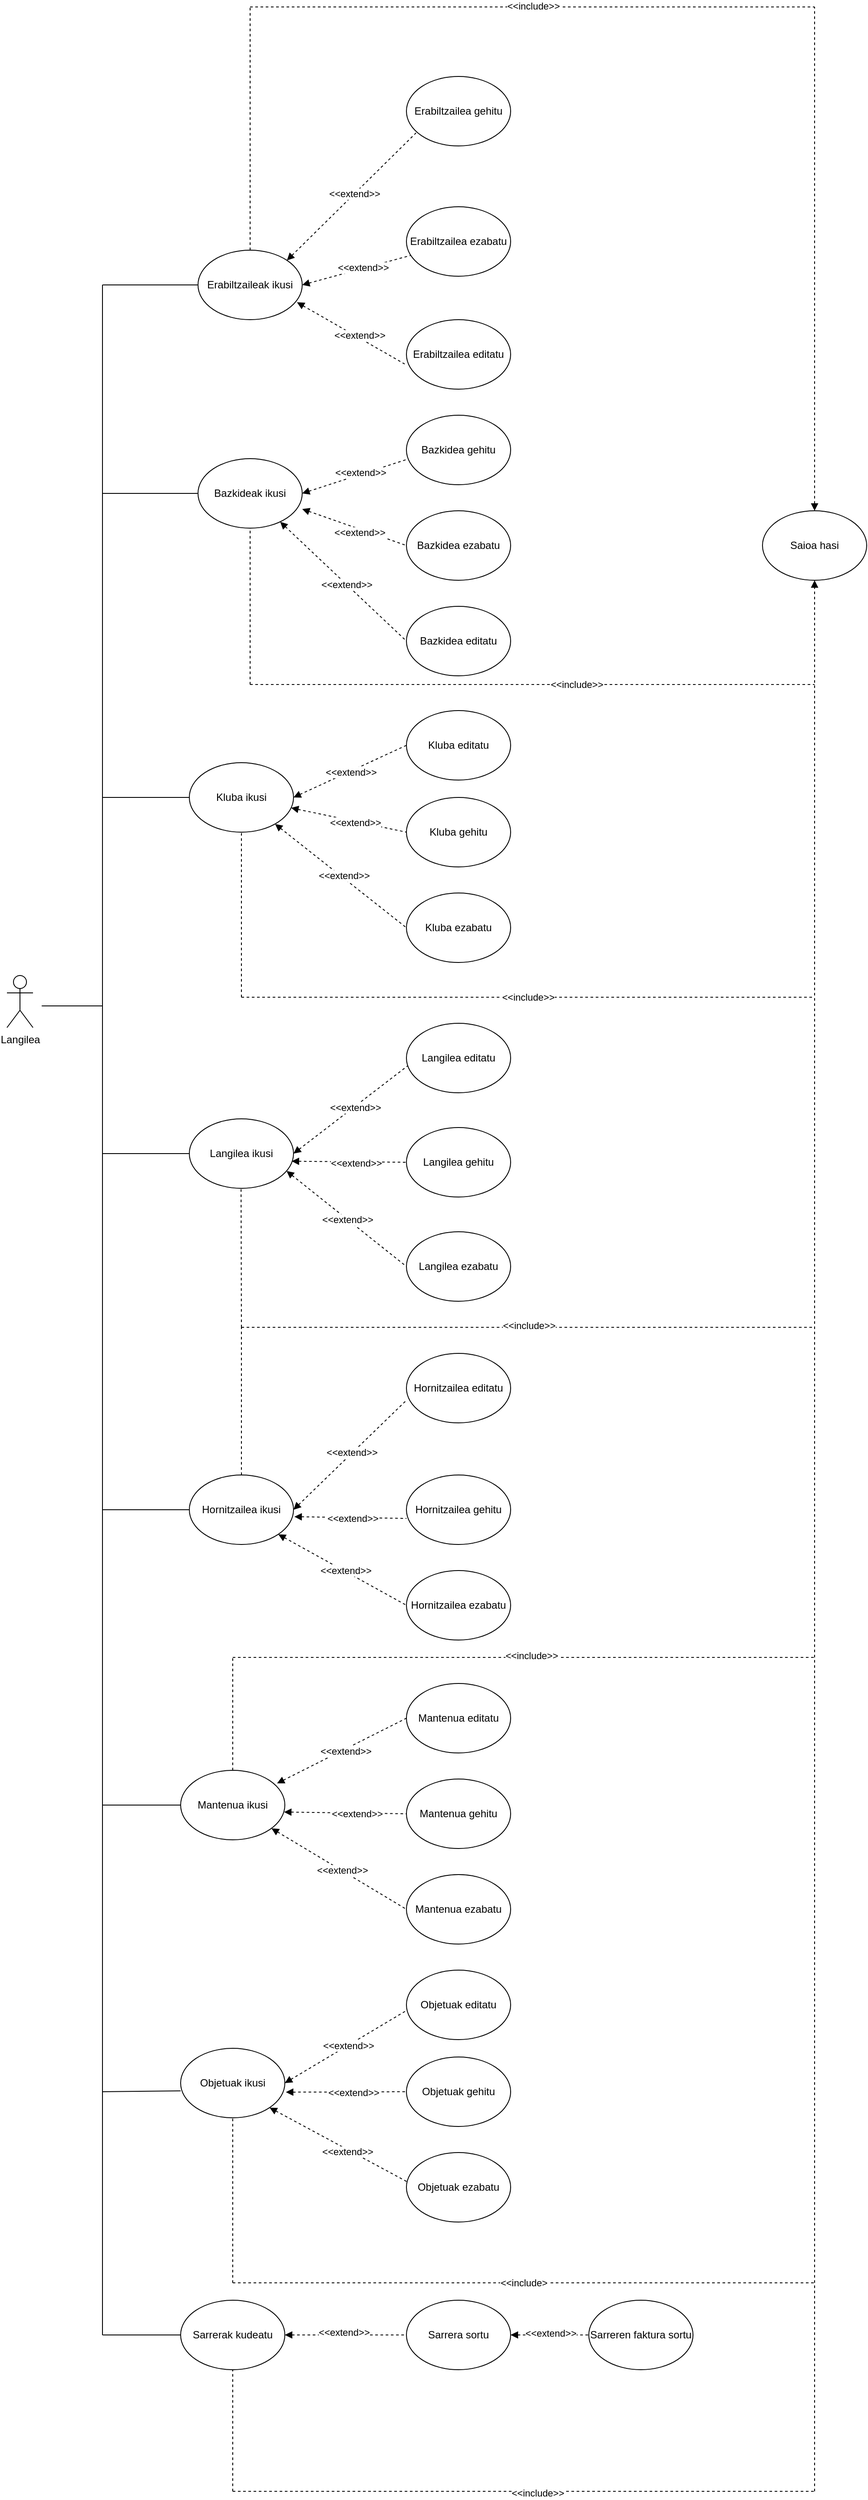 <mxfile version="26.1.1">
  <diagram name="Página-1" id="xbwrXMMhkF2KKc7NPwiM">
    <mxGraphModel dx="1728" dy="2112" grid="1" gridSize="10" guides="1" tooltips="1" connect="1" arrows="1" fold="1" page="1" pageScale="1" pageWidth="827" pageHeight="1169" math="0" shadow="0">
      <root>
        <mxCell id="0" />
        <mxCell id="1" parent="0" />
        <mxCell id="pg4sQeBWtISn-FDDQOaa-1" value="Langilea" style="shape=umlActor;verticalLabelPosition=bottom;verticalAlign=top;html=1;outlineConnect=0;" vertex="1" parent="1">
          <mxGeometry x="120" y="555" width="30" height="60" as="geometry" />
        </mxCell>
        <mxCell id="pg4sQeBWtISn-FDDQOaa-6" value="Erabiltzaileak ikusi" style="ellipse;whiteSpace=wrap;html=1;" vertex="1" parent="1">
          <mxGeometry x="340" y="-280" width="120" height="80" as="geometry" />
        </mxCell>
        <mxCell id="pg4sQeBWtISn-FDDQOaa-8" value="Bazkideak ikusi" style="ellipse;whiteSpace=wrap;html=1;" vertex="1" parent="1">
          <mxGeometry x="340" y="-40" width="120" height="80" as="geometry" />
        </mxCell>
        <mxCell id="pg4sQeBWtISn-FDDQOaa-9" value="Kluba ikusi" style="ellipse;whiteSpace=wrap;html=1;" vertex="1" parent="1">
          <mxGeometry x="330" y="310" width="120" height="80" as="geometry" />
        </mxCell>
        <mxCell id="pg4sQeBWtISn-FDDQOaa-10" value="Langilea ikusi" style="ellipse;whiteSpace=wrap;html=1;" vertex="1" parent="1">
          <mxGeometry x="330" y="720" width="120" height="80" as="geometry" />
        </mxCell>
        <mxCell id="pg4sQeBWtISn-FDDQOaa-11" value="Hornitzailea ikusi" style="ellipse;whiteSpace=wrap;html=1;" vertex="1" parent="1">
          <mxGeometry x="330" y="1130" width="120" height="80" as="geometry" />
        </mxCell>
        <mxCell id="pg4sQeBWtISn-FDDQOaa-12" value="Mantenua ikusi" style="ellipse;whiteSpace=wrap;html=1;" vertex="1" parent="1">
          <mxGeometry x="320" y="1470" width="120" height="80" as="geometry" />
        </mxCell>
        <mxCell id="pg4sQeBWtISn-FDDQOaa-13" value="Objetuak ikusi" style="ellipse;whiteSpace=wrap;html=1;" vertex="1" parent="1">
          <mxGeometry x="320" y="1790" width="120" height="80" as="geometry" />
        </mxCell>
        <mxCell id="pg4sQeBWtISn-FDDQOaa-14" value="Sarrerak kudeatu" style="ellipse;whiteSpace=wrap;html=1;" vertex="1" parent="1">
          <mxGeometry x="320" y="2080" width="120" height="80" as="geometry" />
        </mxCell>
        <mxCell id="pg4sQeBWtISn-FDDQOaa-21" value="" style="endArrow=none;html=1;rounded=0;" edge="1" parent="1">
          <mxGeometry width="50" height="50" relative="1" as="geometry">
            <mxPoint x="160" y="590" as="sourcePoint" />
            <mxPoint x="230" y="590" as="targetPoint" />
          </mxGeometry>
        </mxCell>
        <mxCell id="pg4sQeBWtISn-FDDQOaa-22" value="" style="endArrow=none;html=1;rounded=0;" edge="1" parent="1">
          <mxGeometry width="50" height="50" relative="1" as="geometry">
            <mxPoint x="230" y="590" as="sourcePoint" />
            <mxPoint x="230" y="-240" as="targetPoint" />
          </mxGeometry>
        </mxCell>
        <mxCell id="pg4sQeBWtISn-FDDQOaa-23" value="" style="endArrow=none;html=1;rounded=0;" edge="1" parent="1">
          <mxGeometry width="50" height="50" relative="1" as="geometry">
            <mxPoint x="230" y="2120" as="sourcePoint" />
            <mxPoint x="230" y="590" as="targetPoint" />
          </mxGeometry>
        </mxCell>
        <mxCell id="pg4sQeBWtISn-FDDQOaa-24" value="" style="endArrow=none;html=1;rounded=0;entryX=0;entryY=0.5;entryDx=0;entryDy=0;" edge="1" parent="1" target="pg4sQeBWtISn-FDDQOaa-14">
          <mxGeometry width="50" height="50" relative="1" as="geometry">
            <mxPoint x="230" y="2120" as="sourcePoint" />
            <mxPoint x="300" y="2120" as="targetPoint" />
          </mxGeometry>
        </mxCell>
        <mxCell id="pg4sQeBWtISn-FDDQOaa-25" value="" style="endArrow=none;html=1;rounded=0;entryX=0;entryY=0.613;entryDx=0;entryDy=0;entryPerimeter=0;" edge="1" parent="1" target="pg4sQeBWtISn-FDDQOaa-13">
          <mxGeometry width="50" height="50" relative="1" as="geometry">
            <mxPoint x="230" y="1840" as="sourcePoint" />
            <mxPoint x="300" y="910" as="targetPoint" />
          </mxGeometry>
        </mxCell>
        <mxCell id="pg4sQeBWtISn-FDDQOaa-26" value="" style="endArrow=none;html=1;rounded=0;entryX=0;entryY=0.5;entryDx=0;entryDy=0;" edge="1" parent="1" target="pg4sQeBWtISn-FDDQOaa-12">
          <mxGeometry width="50" height="50" relative="1" as="geometry">
            <mxPoint x="230" y="1510" as="sourcePoint" />
            <mxPoint x="320" y="830" as="targetPoint" />
          </mxGeometry>
        </mxCell>
        <mxCell id="pg4sQeBWtISn-FDDQOaa-27" value="" style="endArrow=none;html=1;rounded=0;entryX=0;entryY=0.5;entryDx=0;entryDy=0;" edge="1" parent="1" target="pg4sQeBWtISn-FDDQOaa-11">
          <mxGeometry width="50" height="50" relative="1" as="geometry">
            <mxPoint x="230" y="1170" as="sourcePoint" />
            <mxPoint x="300" y="720" as="targetPoint" />
          </mxGeometry>
        </mxCell>
        <mxCell id="pg4sQeBWtISn-FDDQOaa-28" value="" style="endArrow=none;html=1;rounded=0;entryX=0;entryY=0.5;entryDx=0;entryDy=0;" edge="1" parent="1" target="pg4sQeBWtISn-FDDQOaa-10">
          <mxGeometry width="50" height="50" relative="1" as="geometry">
            <mxPoint x="230" y="760" as="sourcePoint" />
            <mxPoint x="290" y="590" as="targetPoint" />
          </mxGeometry>
        </mxCell>
        <mxCell id="pg4sQeBWtISn-FDDQOaa-29" value="" style="endArrow=none;html=1;rounded=0;entryX=0;entryY=0.5;entryDx=0;entryDy=0;" edge="1" parent="1" target="pg4sQeBWtISn-FDDQOaa-9">
          <mxGeometry width="50" height="50" relative="1" as="geometry">
            <mxPoint x="230" y="350" as="sourcePoint" />
            <mxPoint x="300" y="450" as="targetPoint" />
          </mxGeometry>
        </mxCell>
        <mxCell id="pg4sQeBWtISn-FDDQOaa-30" value="" style="endArrow=none;html=1;rounded=0;entryX=0;entryY=0.5;entryDx=0;entryDy=0;" edge="1" parent="1" target="pg4sQeBWtISn-FDDQOaa-8">
          <mxGeometry width="50" height="50" relative="1" as="geometry">
            <mxPoint x="230" as="sourcePoint" />
            <mxPoint x="270" y="310" as="targetPoint" />
          </mxGeometry>
        </mxCell>
        <mxCell id="pg4sQeBWtISn-FDDQOaa-31" value="" style="endArrow=none;html=1;rounded=0;entryX=0;entryY=0.5;entryDx=0;entryDy=0;" edge="1" parent="1" target="pg4sQeBWtISn-FDDQOaa-6">
          <mxGeometry width="50" height="50" relative="1" as="geometry">
            <mxPoint x="230" y="-240" as="sourcePoint" />
            <mxPoint x="280" y="170" as="targetPoint" />
          </mxGeometry>
        </mxCell>
        <mxCell id="pg4sQeBWtISn-FDDQOaa-32" value="" style="endArrow=none;dashed=1;html=1;rounded=0;exitX=1;exitY=0.5;exitDx=0;exitDy=0;entryX=0;entryY=0.5;entryDx=0;entryDy=0;startArrow=block;startFill=1;" edge="1" parent="1" source="pg4sQeBWtISn-FDDQOaa-14" target="pg4sQeBWtISn-FDDQOaa-90">
          <mxGeometry width="50" height="50" relative="1" as="geometry">
            <mxPoint x="500" y="1060" as="sourcePoint" />
            <mxPoint x="560" y="2040" as="targetPoint" />
          </mxGeometry>
        </mxCell>
        <mxCell id="pg4sQeBWtISn-FDDQOaa-103" value="&amp;lt;&amp;lt;extend&amp;gt;&amp;gt;" style="edgeLabel;html=1;align=center;verticalAlign=middle;resizable=0;points=[];" vertex="1" connectable="0" parent="pg4sQeBWtISn-FDDQOaa-32">
          <mxGeometry x="-0.031" y="3" relative="1" as="geometry">
            <mxPoint as="offset" />
          </mxGeometry>
        </mxCell>
        <mxCell id="pg4sQeBWtISn-FDDQOaa-33" value="" style="endArrow=none;dashed=1;html=1;rounded=0;exitX=1;exitY=0;exitDx=0;exitDy=0;entryX=0.092;entryY=0.813;entryDx=0;entryDy=0;entryPerimeter=0;startArrow=block;startFill=1;" edge="1" parent="1" source="pg4sQeBWtISn-FDDQOaa-6" target="pg4sQeBWtISn-FDDQOaa-40">
          <mxGeometry width="50" height="50" relative="1" as="geometry">
            <mxPoint x="510" y="240" as="sourcePoint" />
            <mxPoint x="570" y="200" as="targetPoint" />
          </mxGeometry>
        </mxCell>
        <mxCell id="pg4sQeBWtISn-FDDQOaa-57" value="&amp;lt;&amp;lt;extend&amp;gt;&amp;gt;" style="edgeLabel;html=1;align=center;verticalAlign=middle;resizable=0;points=[];" vertex="1" connectable="0" parent="pg4sQeBWtISn-FDDQOaa-33">
          <mxGeometry x="0.043" y="1" relative="1" as="geometry">
            <mxPoint as="offset" />
          </mxGeometry>
        </mxCell>
        <mxCell id="pg4sQeBWtISn-FDDQOaa-34" value="" style="endArrow=none;dashed=1;html=1;rounded=0;exitX=1;exitY=0.5;exitDx=0;exitDy=0;entryX=0;entryY=0.638;entryDx=0;entryDy=0;entryPerimeter=0;startArrow=block;startFill=1;" edge="1" parent="1" source="pg4sQeBWtISn-FDDQOaa-8" target="pg4sQeBWtISn-FDDQOaa-46">
          <mxGeometry width="50" height="50" relative="1" as="geometry">
            <mxPoint x="480" y="340" as="sourcePoint" />
            <mxPoint x="570" y="330" as="targetPoint" />
          </mxGeometry>
        </mxCell>
        <mxCell id="pg4sQeBWtISn-FDDQOaa-61" value="&amp;lt;&amp;lt;extend&amp;gt;&amp;gt;" style="edgeLabel;html=1;align=center;verticalAlign=middle;resizable=0;points=[];" vertex="1" connectable="0" parent="pg4sQeBWtISn-FDDQOaa-34">
          <mxGeometry x="0.128" y="2" relative="1" as="geometry">
            <mxPoint as="offset" />
          </mxGeometry>
        </mxCell>
        <mxCell id="pg4sQeBWtISn-FDDQOaa-35" value="" style="endArrow=none;dashed=1;html=1;rounded=0;exitX=1;exitY=0.5;exitDx=0;exitDy=0;entryX=0;entryY=0.5;entryDx=0;entryDy=0;startArrow=block;startFill=1;" edge="1" parent="1" source="pg4sQeBWtISn-FDDQOaa-9" target="pg4sQeBWtISn-FDDQOaa-52">
          <mxGeometry width="50" height="50" relative="1" as="geometry">
            <mxPoint x="500" y="520" as="sourcePoint" />
            <mxPoint x="570" y="480" as="targetPoint" />
          </mxGeometry>
        </mxCell>
        <mxCell id="pg4sQeBWtISn-FDDQOaa-64" value="&amp;lt;&amp;lt;extend&amp;gt;&amp;gt;" style="edgeLabel;html=1;align=center;verticalAlign=middle;resizable=0;points=[];" vertex="1" connectable="0" parent="pg4sQeBWtISn-FDDQOaa-35">
          <mxGeometry x="0.005" y="-1" relative="1" as="geometry">
            <mxPoint as="offset" />
          </mxGeometry>
        </mxCell>
        <mxCell id="pg4sQeBWtISn-FDDQOaa-36" value="" style="endArrow=none;dashed=1;html=1;rounded=0;exitX=1;exitY=0.5;exitDx=0;exitDy=0;entryX=0.033;entryY=0.588;entryDx=0;entryDy=0;entryPerimeter=0;startArrow=block;startFill=1;" edge="1" parent="1" source="pg4sQeBWtISn-FDDQOaa-10" target="pg4sQeBWtISn-FDDQOaa-70">
          <mxGeometry width="50" height="50" relative="1" as="geometry">
            <mxPoint x="550" y="620" as="sourcePoint" />
            <mxPoint x="560" y="660" as="targetPoint" />
          </mxGeometry>
        </mxCell>
        <mxCell id="pg4sQeBWtISn-FDDQOaa-91" value="&amp;lt;&amp;lt;extend&amp;gt;&amp;gt;" style="edgeLabel;html=1;align=center;verticalAlign=middle;resizable=0;points=[];" vertex="1" connectable="0" parent="pg4sQeBWtISn-FDDQOaa-36">
          <mxGeometry x="0.044" y="-1" relative="1" as="geometry">
            <mxPoint as="offset" />
          </mxGeometry>
        </mxCell>
        <mxCell id="pg4sQeBWtISn-FDDQOaa-37" value="" style="endArrow=none;dashed=1;html=1;rounded=0;exitX=1;exitY=0.5;exitDx=0;exitDy=0;entryX=0;entryY=0.675;entryDx=0;entryDy=0;entryPerimeter=0;startArrow=block;startFill=1;" edge="1" parent="1" source="pg4sQeBWtISn-FDDQOaa-11" target="pg4sQeBWtISn-FDDQOaa-75">
          <mxGeometry width="50" height="50" relative="1" as="geometry">
            <mxPoint x="510" y="760" as="sourcePoint" />
            <mxPoint x="550" y="1030" as="targetPoint" />
          </mxGeometry>
        </mxCell>
        <mxCell id="pg4sQeBWtISn-FDDQOaa-94" value="&amp;lt;&amp;lt;extend&amp;gt;&amp;gt;" style="edgeLabel;html=1;align=center;verticalAlign=middle;resizable=0;points=[];" vertex="1" connectable="0" parent="pg4sQeBWtISn-FDDQOaa-37">
          <mxGeometry x="0.038" y="1" relative="1" as="geometry">
            <mxPoint as="offset" />
          </mxGeometry>
        </mxCell>
        <mxCell id="pg4sQeBWtISn-FDDQOaa-38" value="" style="endArrow=none;dashed=1;html=1;rounded=0;exitX=0.925;exitY=0.188;exitDx=0;exitDy=0;entryX=0;entryY=0.5;entryDx=0;entryDy=0;exitPerimeter=0;startArrow=block;startFill=1;" edge="1" parent="1" source="pg4sQeBWtISn-FDDQOaa-12" target="pg4sQeBWtISn-FDDQOaa-80">
          <mxGeometry width="50" height="50" relative="1" as="geometry">
            <mxPoint x="520" y="850" as="sourcePoint" />
            <mxPoint x="540" y="1440" as="targetPoint" />
          </mxGeometry>
        </mxCell>
        <mxCell id="pg4sQeBWtISn-FDDQOaa-97" value="&amp;lt;&amp;lt;extend&amp;gt;&amp;gt;" style="edgeLabel;html=1;align=center;verticalAlign=middle;resizable=0;points=[];" vertex="1" connectable="0" parent="pg4sQeBWtISn-FDDQOaa-38">
          <mxGeometry x="0.049" y="-2" relative="1" as="geometry">
            <mxPoint as="offset" />
          </mxGeometry>
        </mxCell>
        <mxCell id="pg4sQeBWtISn-FDDQOaa-39" value="" style="endArrow=none;dashed=1;html=1;rounded=0;exitX=1;exitY=0.5;exitDx=0;exitDy=0;entryX=0.003;entryY=0.579;entryDx=0;entryDy=0;entryPerimeter=0;startArrow=block;startFill=1;" edge="1" parent="1" source="pg4sQeBWtISn-FDDQOaa-13" target="pg4sQeBWtISn-FDDQOaa-85">
          <mxGeometry width="50" height="50" relative="1" as="geometry">
            <mxPoint x="500" y="990" as="sourcePoint" />
            <mxPoint x="520" y="1730" as="targetPoint" />
          </mxGeometry>
        </mxCell>
        <mxCell id="pg4sQeBWtISn-FDDQOaa-100" value="&amp;lt;&amp;lt;extend&amp;gt;&amp;gt;" style="edgeLabel;html=1;align=center;verticalAlign=middle;resizable=0;points=[];" vertex="1" connectable="0" parent="pg4sQeBWtISn-FDDQOaa-39">
          <mxGeometry x="0.035" relative="1" as="geometry">
            <mxPoint as="offset" />
          </mxGeometry>
        </mxCell>
        <mxCell id="pg4sQeBWtISn-FDDQOaa-40" value="Erabiltzailea gehitu" style="ellipse;whiteSpace=wrap;html=1;" vertex="1" parent="1">
          <mxGeometry x="580" y="-480" width="120" height="80" as="geometry" />
        </mxCell>
        <mxCell id="pg4sQeBWtISn-FDDQOaa-41" value="Erabiltzailea ezabatu" style="ellipse;whiteSpace=wrap;html=1;" vertex="1" parent="1">
          <mxGeometry x="580" y="-330" width="120" height="80" as="geometry" />
        </mxCell>
        <mxCell id="pg4sQeBWtISn-FDDQOaa-42" value="Erabiltzailea editatu" style="ellipse;whiteSpace=wrap;html=1;" vertex="1" parent="1">
          <mxGeometry x="580" y="-200" width="120" height="80" as="geometry" />
        </mxCell>
        <mxCell id="pg4sQeBWtISn-FDDQOaa-43" value="" style="endArrow=none;dashed=1;html=1;rounded=0;exitX=1;exitY=0.5;exitDx=0;exitDy=0;entryX=0.042;entryY=0.7;entryDx=0;entryDy=0;entryPerimeter=0;startArrow=block;startFill=1;" edge="1" parent="1" source="pg4sQeBWtISn-FDDQOaa-6" target="pg4sQeBWtISn-FDDQOaa-41">
          <mxGeometry width="50" height="50" relative="1" as="geometry">
            <mxPoint x="520" y="160" as="sourcePoint" />
            <mxPoint x="570" y="110" as="targetPoint" />
          </mxGeometry>
        </mxCell>
        <mxCell id="pg4sQeBWtISn-FDDQOaa-59" value="&amp;lt;&amp;lt;extend&amp;gt;&amp;gt;" style="edgeLabel;html=1;align=center;verticalAlign=middle;resizable=0;points=[];" vertex="1" connectable="0" parent="pg4sQeBWtISn-FDDQOaa-43">
          <mxGeometry x="0.124" y="1" relative="1" as="geometry">
            <mxPoint as="offset" />
          </mxGeometry>
        </mxCell>
        <mxCell id="pg4sQeBWtISn-FDDQOaa-45" value="" style="endArrow=none;dashed=1;html=1;rounded=0;exitX=0.95;exitY=0.75;exitDx=0;exitDy=0;exitPerimeter=0;entryX=-0.017;entryY=0.638;entryDx=0;entryDy=0;entryPerimeter=0;startArrow=block;startFill=1;" edge="1" parent="1" source="pg4sQeBWtISn-FDDQOaa-6" target="pg4sQeBWtISn-FDDQOaa-42">
          <mxGeometry width="50" height="50" relative="1" as="geometry">
            <mxPoint x="530" y="240" as="sourcePoint" />
            <mxPoint x="580" y="190" as="targetPoint" />
          </mxGeometry>
        </mxCell>
        <mxCell id="pg4sQeBWtISn-FDDQOaa-60" value="&amp;lt;&amp;lt;extend&amp;gt;&amp;gt;" style="edgeLabel;html=1;align=center;verticalAlign=middle;resizable=0;points=[];" vertex="1" connectable="0" parent="pg4sQeBWtISn-FDDQOaa-45">
          <mxGeometry x="0.139" y="3" relative="1" as="geometry">
            <mxPoint as="offset" />
          </mxGeometry>
        </mxCell>
        <mxCell id="pg4sQeBWtISn-FDDQOaa-46" value="Bazkidea gehitu" style="ellipse;whiteSpace=wrap;html=1;" vertex="1" parent="1">
          <mxGeometry x="580" y="-90" width="120" height="80" as="geometry" />
        </mxCell>
        <mxCell id="pg4sQeBWtISn-FDDQOaa-47" value="Bazkidea ezabatu" style="ellipse;whiteSpace=wrap;html=1;" vertex="1" parent="1">
          <mxGeometry x="580" y="20" width="120" height="80" as="geometry" />
        </mxCell>
        <mxCell id="pg4sQeBWtISn-FDDQOaa-48" value="Bazkidea editatu" style="ellipse;whiteSpace=wrap;html=1;" vertex="1" parent="1">
          <mxGeometry x="580" y="130" width="120" height="80" as="geometry" />
        </mxCell>
        <mxCell id="pg4sQeBWtISn-FDDQOaa-50" value="" style="endArrow=none;dashed=1;html=1;rounded=0;entryX=0;entryY=0.5;entryDx=0;entryDy=0;exitX=1;exitY=0.725;exitDx=0;exitDy=0;exitPerimeter=0;startArrow=block;startFill=1;" edge="1" parent="1" source="pg4sQeBWtISn-FDDQOaa-8" target="pg4sQeBWtISn-FDDQOaa-47">
          <mxGeometry width="50" height="50" relative="1" as="geometry">
            <mxPoint x="480" y="110" as="sourcePoint" />
            <mxPoint x="530" y="60" as="targetPoint" />
          </mxGeometry>
        </mxCell>
        <mxCell id="pg4sQeBWtISn-FDDQOaa-62" value="&amp;lt;&amp;lt;extend&amp;gt;&amp;gt;" style="edgeLabel;html=1;align=center;verticalAlign=middle;resizable=0;points=[];" vertex="1" connectable="0" parent="pg4sQeBWtISn-FDDQOaa-50">
          <mxGeometry x="0.12" y="-4" relative="1" as="geometry">
            <mxPoint as="offset" />
          </mxGeometry>
        </mxCell>
        <mxCell id="pg4sQeBWtISn-FDDQOaa-51" value="" style="endArrow=none;dashed=1;html=1;rounded=0;entryX=0;entryY=0.5;entryDx=0;entryDy=0;startArrow=block;startFill=1;" edge="1" parent="1" source="pg4sQeBWtISn-FDDQOaa-8" target="pg4sQeBWtISn-FDDQOaa-48">
          <mxGeometry width="50" height="50" relative="1" as="geometry">
            <mxPoint x="480" y="170" as="sourcePoint" />
            <mxPoint x="530" y="120" as="targetPoint" />
          </mxGeometry>
        </mxCell>
        <mxCell id="pg4sQeBWtISn-FDDQOaa-63" value="&amp;lt;&amp;lt;extend&amp;gt;&amp;gt;" style="edgeLabel;html=1;align=center;verticalAlign=middle;resizable=0;points=[];" vertex="1" connectable="0" parent="pg4sQeBWtISn-FDDQOaa-51">
          <mxGeometry x="0.046" relative="1" as="geometry">
            <mxPoint as="offset" />
          </mxGeometry>
        </mxCell>
        <mxCell id="pg4sQeBWtISn-FDDQOaa-52" value="Kluba editatu" style="ellipse;whiteSpace=wrap;html=1;" vertex="1" parent="1">
          <mxGeometry x="580" y="250" width="120" height="80" as="geometry" />
        </mxCell>
        <mxCell id="pg4sQeBWtISn-FDDQOaa-53" value="Kluba gehitu" style="ellipse;whiteSpace=wrap;html=1;" vertex="1" parent="1">
          <mxGeometry x="580" y="350" width="120" height="80" as="geometry" />
        </mxCell>
        <mxCell id="pg4sQeBWtISn-FDDQOaa-54" value="Kluba ezabatu" style="ellipse;whiteSpace=wrap;html=1;" vertex="1" parent="1">
          <mxGeometry x="580" y="460" width="120" height="80" as="geometry" />
        </mxCell>
        <mxCell id="pg4sQeBWtISn-FDDQOaa-55" value="" style="endArrow=none;dashed=1;html=1;rounded=0;entryX=0;entryY=0.5;entryDx=0;entryDy=0;startArrow=block;startFill=1;" edge="1" parent="1" source="pg4sQeBWtISn-FDDQOaa-9" target="pg4sQeBWtISn-FDDQOaa-53">
          <mxGeometry width="50" height="50" relative="1" as="geometry">
            <mxPoint x="510" y="440" as="sourcePoint" />
            <mxPoint x="560" y="390" as="targetPoint" />
          </mxGeometry>
        </mxCell>
        <mxCell id="pg4sQeBWtISn-FDDQOaa-65" value="&amp;lt;&amp;lt;extend&amp;gt;&amp;gt;" style="edgeLabel;html=1;align=center;verticalAlign=middle;resizable=0;points=[];" vertex="1" connectable="0" parent="pg4sQeBWtISn-FDDQOaa-55">
          <mxGeometry x="0.113" relative="1" as="geometry">
            <mxPoint y="1" as="offset" />
          </mxGeometry>
        </mxCell>
        <mxCell id="pg4sQeBWtISn-FDDQOaa-56" value="" style="endArrow=none;dashed=1;html=1;rounded=0;entryX=0;entryY=0.5;entryDx=0;entryDy=0;startArrow=block;startFill=1;" edge="1" parent="1" source="pg4sQeBWtISn-FDDQOaa-9" target="pg4sQeBWtISn-FDDQOaa-54">
          <mxGeometry width="50" height="50" relative="1" as="geometry">
            <mxPoint x="490" y="540" as="sourcePoint" />
            <mxPoint x="540" y="490" as="targetPoint" />
          </mxGeometry>
        </mxCell>
        <mxCell id="pg4sQeBWtISn-FDDQOaa-66" value="&amp;lt;&amp;lt;extend&amp;gt;&amp;gt;" style="edgeLabel;html=1;align=center;verticalAlign=middle;resizable=0;points=[];" vertex="1" connectable="0" parent="pg4sQeBWtISn-FDDQOaa-56">
          <mxGeometry x="0.02" y="2" relative="1" as="geometry">
            <mxPoint as="offset" />
          </mxGeometry>
        </mxCell>
        <mxCell id="pg4sQeBWtISn-FDDQOaa-70" value="Langilea editatu" style="ellipse;whiteSpace=wrap;html=1;" vertex="1" parent="1">
          <mxGeometry x="580" y="610" width="120" height="80" as="geometry" />
        </mxCell>
        <mxCell id="pg4sQeBWtISn-FDDQOaa-71" value="Langilea gehitu" style="ellipse;whiteSpace=wrap;html=1;" vertex="1" parent="1">
          <mxGeometry x="580" y="730" width="120" height="80" as="geometry" />
        </mxCell>
        <mxCell id="pg4sQeBWtISn-FDDQOaa-72" value="" style="endArrow=none;dashed=1;html=1;rounded=0;entryX=0;entryY=0.5;entryDx=0;entryDy=0;exitX=0.982;exitY=0.61;exitDx=0;exitDy=0;startArrow=block;startFill=1;exitPerimeter=0;" edge="1" parent="1" source="pg4sQeBWtISn-FDDQOaa-10" target="pg4sQeBWtISn-FDDQOaa-71">
          <mxGeometry width="50" height="50" relative="1" as="geometry">
            <mxPoint x="430" y="820" as="sourcePoint" />
            <mxPoint x="480" y="770" as="targetPoint" />
          </mxGeometry>
        </mxCell>
        <mxCell id="pg4sQeBWtISn-FDDQOaa-92" value="&amp;lt;&amp;lt;extend&amp;gt;&amp;gt;" style="edgeLabel;html=1;align=center;verticalAlign=middle;resizable=0;points=[];" vertex="1" connectable="0" parent="pg4sQeBWtISn-FDDQOaa-72">
          <mxGeometry x="0.115" y="-1" relative="1" as="geometry">
            <mxPoint as="offset" />
          </mxGeometry>
        </mxCell>
        <mxCell id="pg4sQeBWtISn-FDDQOaa-73" value="Langilea ezabatu" style="ellipse;whiteSpace=wrap;html=1;" vertex="1" parent="1">
          <mxGeometry x="580" y="850" width="120" height="80" as="geometry" />
        </mxCell>
        <mxCell id="pg4sQeBWtISn-FDDQOaa-74" value="" style="endArrow=none;dashed=1;html=1;rounded=0;entryX=0;entryY=0.5;entryDx=0;entryDy=0;exitX=0.933;exitY=0.75;exitDx=0;exitDy=0;exitPerimeter=0;startArrow=block;startFill=1;" edge="1" parent="1" source="pg4sQeBWtISn-FDDQOaa-10" target="pg4sQeBWtISn-FDDQOaa-73">
          <mxGeometry width="50" height="50" relative="1" as="geometry">
            <mxPoint x="440" y="950" as="sourcePoint" />
            <mxPoint x="490" y="900" as="targetPoint" />
          </mxGeometry>
        </mxCell>
        <mxCell id="pg4sQeBWtISn-FDDQOaa-93" value="&amp;lt;&amp;lt;extend&amp;gt;&amp;gt;" style="edgeLabel;html=1;align=center;verticalAlign=middle;resizable=0;points=[];" vertex="1" connectable="0" parent="pg4sQeBWtISn-FDDQOaa-74">
          <mxGeometry x="0.006" relative="1" as="geometry">
            <mxPoint as="offset" />
          </mxGeometry>
        </mxCell>
        <mxCell id="pg4sQeBWtISn-FDDQOaa-75" value="Hornitzailea editatu" style="ellipse;whiteSpace=wrap;html=1;" vertex="1" parent="1">
          <mxGeometry x="580" y="990" width="120" height="80" as="geometry" />
        </mxCell>
        <mxCell id="pg4sQeBWtISn-FDDQOaa-76" value="Hornitzailea gehitu" style="ellipse;whiteSpace=wrap;html=1;" vertex="1" parent="1">
          <mxGeometry x="580" y="1130" width="120" height="80" as="geometry" />
        </mxCell>
        <mxCell id="pg4sQeBWtISn-FDDQOaa-77" value="" style="endArrow=none;dashed=1;html=1;rounded=0;entryX=0;entryY=0.625;entryDx=0;entryDy=0;entryPerimeter=0;exitX=1.008;exitY=0.6;exitDx=0;exitDy=0;exitPerimeter=0;startArrow=block;startFill=1;" edge="1" parent="1" source="pg4sQeBWtISn-FDDQOaa-11" target="pg4sQeBWtISn-FDDQOaa-76">
          <mxGeometry width="50" height="50" relative="1" as="geometry">
            <mxPoint x="480" y="1210" as="sourcePoint" />
            <mxPoint x="530" y="1160" as="targetPoint" />
          </mxGeometry>
        </mxCell>
        <mxCell id="pg4sQeBWtISn-FDDQOaa-95" value="&amp;lt;&amp;lt;extend&amp;gt;&amp;gt;" style="edgeLabel;html=1;align=center;verticalAlign=middle;resizable=0;points=[];" vertex="1" connectable="0" parent="pg4sQeBWtISn-FDDQOaa-77">
          <mxGeometry x="0.028" y="-1" relative="1" as="geometry">
            <mxPoint as="offset" />
          </mxGeometry>
        </mxCell>
        <mxCell id="pg4sQeBWtISn-FDDQOaa-78" value="" style="endArrow=none;dashed=1;html=1;rounded=0;exitX=1;exitY=1;exitDx=0;exitDy=0;entryX=0;entryY=0.5;entryDx=0;entryDy=0;startArrow=block;startFill=1;" edge="1" parent="1" source="pg4sQeBWtISn-FDDQOaa-11" target="pg4sQeBWtISn-FDDQOaa-79">
          <mxGeometry width="50" height="50" relative="1" as="geometry">
            <mxPoint x="500" y="1260" as="sourcePoint" />
            <mxPoint x="550" y="1260" as="targetPoint" />
          </mxGeometry>
        </mxCell>
        <mxCell id="pg4sQeBWtISn-FDDQOaa-96" value="&amp;lt;&amp;lt;extend&amp;gt;&amp;gt;" style="edgeLabel;html=1;align=center;verticalAlign=middle;resizable=0;points=[];" vertex="1" connectable="0" parent="pg4sQeBWtISn-FDDQOaa-78">
          <mxGeometry x="0.04" y="1" relative="1" as="geometry">
            <mxPoint as="offset" />
          </mxGeometry>
        </mxCell>
        <mxCell id="pg4sQeBWtISn-FDDQOaa-79" value="Hornitzailea ezabatu" style="ellipse;whiteSpace=wrap;html=1;" vertex="1" parent="1">
          <mxGeometry x="580" y="1240" width="120" height="80" as="geometry" />
        </mxCell>
        <mxCell id="pg4sQeBWtISn-FDDQOaa-80" value="Mantenua editatu" style="ellipse;whiteSpace=wrap;html=1;" vertex="1" parent="1">
          <mxGeometry x="580" y="1370" width="120" height="80" as="geometry" />
        </mxCell>
        <mxCell id="pg4sQeBWtISn-FDDQOaa-81" value="Mantenua gehitu" style="ellipse;whiteSpace=wrap;html=1;" vertex="1" parent="1">
          <mxGeometry x="580" y="1480" width="120" height="80" as="geometry" />
        </mxCell>
        <mxCell id="pg4sQeBWtISn-FDDQOaa-82" value="Mantenua ezabatu" style="ellipse;whiteSpace=wrap;html=1;" vertex="1" parent="1">
          <mxGeometry x="580" y="1590" width="120" height="80" as="geometry" />
        </mxCell>
        <mxCell id="pg4sQeBWtISn-FDDQOaa-83" value="" style="endArrow=none;dashed=1;html=1;rounded=0;entryX=0;entryY=0.5;entryDx=0;entryDy=0;exitX=0.992;exitY=0.6;exitDx=0;exitDy=0;exitPerimeter=0;startArrow=block;startFill=1;" edge="1" parent="1" source="pg4sQeBWtISn-FDDQOaa-12" target="pg4sQeBWtISn-FDDQOaa-81">
          <mxGeometry width="50" height="50" relative="1" as="geometry">
            <mxPoint x="480" y="1540" as="sourcePoint" />
            <mxPoint x="530" y="1490" as="targetPoint" />
          </mxGeometry>
        </mxCell>
        <mxCell id="pg4sQeBWtISn-FDDQOaa-98" value="&amp;lt;&amp;lt;extend&amp;gt;&amp;gt;" style="edgeLabel;html=1;align=center;verticalAlign=middle;resizable=0;points=[];" vertex="1" connectable="0" parent="pg4sQeBWtISn-FDDQOaa-83">
          <mxGeometry x="0.193" y="-1" relative="1" as="geometry">
            <mxPoint as="offset" />
          </mxGeometry>
        </mxCell>
        <mxCell id="pg4sQeBWtISn-FDDQOaa-84" value="" style="endArrow=none;dashed=1;html=1;rounded=0;entryX=0;entryY=0.5;entryDx=0;entryDy=0;startArrow=block;startFill=1;" edge="1" parent="1" source="pg4sQeBWtISn-FDDQOaa-12" target="pg4sQeBWtISn-FDDQOaa-82">
          <mxGeometry width="50" height="50" relative="1" as="geometry">
            <mxPoint x="470" y="1600" as="sourcePoint" />
            <mxPoint x="520" y="1550" as="targetPoint" />
          </mxGeometry>
        </mxCell>
        <mxCell id="pg4sQeBWtISn-FDDQOaa-99" value="&amp;lt;&amp;lt;extend&amp;gt;&amp;gt;" style="edgeLabel;html=1;align=center;verticalAlign=middle;resizable=0;points=[];" vertex="1" connectable="0" parent="pg4sQeBWtISn-FDDQOaa-84">
          <mxGeometry x="0.037" y="1" relative="1" as="geometry">
            <mxPoint as="offset" />
          </mxGeometry>
        </mxCell>
        <mxCell id="pg4sQeBWtISn-FDDQOaa-85" value="Objetuak editatu" style="ellipse;whiteSpace=wrap;html=1;" vertex="1" parent="1">
          <mxGeometry x="580" y="1700" width="120" height="80" as="geometry" />
        </mxCell>
        <mxCell id="pg4sQeBWtISn-FDDQOaa-86" value="" style="endArrow=none;dashed=1;html=1;rounded=0;exitX=1.01;exitY=0.631;exitDx=0;exitDy=0;exitPerimeter=0;entryX=0;entryY=0.5;entryDx=0;entryDy=0;startArrow=block;startFill=1;" edge="1" parent="1" source="pg4sQeBWtISn-FDDQOaa-13" target="pg4sQeBWtISn-FDDQOaa-87">
          <mxGeometry width="50" height="50" relative="1" as="geometry">
            <mxPoint x="480" y="1870" as="sourcePoint" />
            <mxPoint x="570" y="1840" as="targetPoint" />
          </mxGeometry>
        </mxCell>
        <mxCell id="pg4sQeBWtISn-FDDQOaa-101" value="&amp;lt;&amp;lt;extend&amp;gt;&amp;gt;" style="edgeLabel;html=1;align=center;verticalAlign=middle;resizable=0;points=[];" vertex="1" connectable="0" parent="pg4sQeBWtISn-FDDQOaa-86">
          <mxGeometry x="0.122" y="-1" relative="1" as="geometry">
            <mxPoint as="offset" />
          </mxGeometry>
        </mxCell>
        <mxCell id="pg4sQeBWtISn-FDDQOaa-87" value="Objetuak gehitu" style="ellipse;whiteSpace=wrap;html=1;" vertex="1" parent="1">
          <mxGeometry x="580" y="1800" width="120" height="80" as="geometry" />
        </mxCell>
        <mxCell id="pg4sQeBWtISn-FDDQOaa-88" value="Objetuak ezabatu" style="ellipse;whiteSpace=wrap;html=1;" vertex="1" parent="1">
          <mxGeometry x="580" y="1910" width="120" height="80" as="geometry" />
        </mxCell>
        <mxCell id="pg4sQeBWtISn-FDDQOaa-89" value="" style="endArrow=none;dashed=1;html=1;rounded=0;entryX=0.01;entryY=0.423;entryDx=0;entryDy=0;entryPerimeter=0;exitX=1;exitY=1;exitDx=0;exitDy=0;startArrow=block;startFill=1;" edge="1" parent="1" source="pg4sQeBWtISn-FDDQOaa-13" target="pg4sQeBWtISn-FDDQOaa-88">
          <mxGeometry width="50" height="50" relative="1" as="geometry">
            <mxPoint x="410" y="1910" as="sourcePoint" />
            <mxPoint x="590" y="1880" as="targetPoint" />
          </mxGeometry>
        </mxCell>
        <mxCell id="pg4sQeBWtISn-FDDQOaa-102" value="&amp;lt;&amp;lt;extend&amp;gt;&amp;gt;" style="edgeLabel;html=1;align=center;verticalAlign=middle;resizable=0;points=[];" vertex="1" connectable="0" parent="pg4sQeBWtISn-FDDQOaa-89">
          <mxGeometry x="0.136" y="-2" relative="1" as="geometry">
            <mxPoint as="offset" />
          </mxGeometry>
        </mxCell>
        <mxCell id="pg4sQeBWtISn-FDDQOaa-90" value="Sarrera sortu" style="ellipse;whiteSpace=wrap;html=1;" vertex="1" parent="1">
          <mxGeometry x="580" y="2080" width="120" height="80" as="geometry" />
        </mxCell>
        <mxCell id="pg4sQeBWtISn-FDDQOaa-104" value="" style="endArrow=none;dashed=1;html=1;rounded=0;exitX=1;exitY=0.5;exitDx=0;exitDy=0;entryX=0;entryY=0.5;entryDx=0;entryDy=0;startArrow=block;startFill=1;" edge="1" parent="1" source="pg4sQeBWtISn-FDDQOaa-90" target="pg4sQeBWtISn-FDDQOaa-105">
          <mxGeometry width="50" height="50" relative="1" as="geometry">
            <mxPoint x="760" y="2120" as="sourcePoint" />
            <mxPoint x="800" y="2120" as="targetPoint" />
          </mxGeometry>
        </mxCell>
        <mxCell id="pg4sQeBWtISn-FDDQOaa-107" value="&amp;lt;&amp;lt;extend&amp;gt;&amp;gt;" style="edgeLabel;html=1;align=center;verticalAlign=middle;resizable=0;points=[];" vertex="1" connectable="0" parent="pg4sQeBWtISn-FDDQOaa-104">
          <mxGeometry x="0.007" y="2" relative="1" as="geometry">
            <mxPoint as="offset" />
          </mxGeometry>
        </mxCell>
        <mxCell id="pg4sQeBWtISn-FDDQOaa-105" value="Sarreren faktura sortu" style="ellipse;whiteSpace=wrap;html=1;" vertex="1" parent="1">
          <mxGeometry x="790" y="2080" width="120" height="80" as="geometry" />
        </mxCell>
        <mxCell id="pg4sQeBWtISn-FDDQOaa-108" value="" style="endArrow=none;dashed=1;html=1;rounded=0;exitX=0.5;exitY=0;exitDx=0;exitDy=0;" edge="1" parent="1" source="pg4sQeBWtISn-FDDQOaa-6">
          <mxGeometry width="50" height="50" relative="1" as="geometry">
            <mxPoint x="360" y="-310" as="sourcePoint" />
            <mxPoint x="400" y="-560" as="targetPoint" />
          </mxGeometry>
        </mxCell>
        <mxCell id="pg4sQeBWtISn-FDDQOaa-109" value="" style="endArrow=none;dashed=1;html=1;rounded=0;" edge="1" parent="1">
          <mxGeometry width="50" height="50" relative="1" as="geometry">
            <mxPoint x="400" y="-560" as="sourcePoint" />
            <mxPoint x="1050" y="-560" as="targetPoint" />
          </mxGeometry>
        </mxCell>
        <mxCell id="pg4sQeBWtISn-FDDQOaa-115" value="&amp;lt;&amp;lt;include&amp;gt;&amp;gt;" style="edgeLabel;html=1;align=center;verticalAlign=middle;resizable=0;points=[];" vertex="1" connectable="0" parent="pg4sQeBWtISn-FDDQOaa-109">
          <mxGeometry x="0.001" y="1" relative="1" as="geometry">
            <mxPoint as="offset" />
          </mxGeometry>
        </mxCell>
        <mxCell id="pg4sQeBWtISn-FDDQOaa-110" value="" style="endArrow=none;dashed=1;html=1;rounded=0;exitX=0.5;exitY=0;exitDx=0;exitDy=0;endFill=1;startFill=1;startArrow=block;" edge="1" parent="1" source="pg4sQeBWtISn-FDDQOaa-114">
          <mxGeometry width="50" height="50" relative="1" as="geometry">
            <mxPoint x="1050" y="-40" as="sourcePoint" />
            <mxPoint x="1050" y="-560" as="targetPoint" />
          </mxGeometry>
        </mxCell>
        <mxCell id="pg4sQeBWtISn-FDDQOaa-111" value="" style="endArrow=none;dashed=1;html=1;rounded=0;entryX=0.5;entryY=1;entryDx=0;entryDy=0;" edge="1" parent="1" target="pg4sQeBWtISn-FDDQOaa-14">
          <mxGeometry width="50" height="50" relative="1" as="geometry">
            <mxPoint x="380" y="2300" as="sourcePoint" />
            <mxPoint x="390" y="2170" as="targetPoint" />
          </mxGeometry>
        </mxCell>
        <mxCell id="pg4sQeBWtISn-FDDQOaa-112" value="" style="endArrow=none;dashed=1;html=1;rounded=0;" edge="1" parent="1">
          <mxGeometry width="50" height="50" relative="1" as="geometry">
            <mxPoint x="380" y="2300" as="sourcePoint" />
            <mxPoint x="1050" y="2300" as="targetPoint" />
          </mxGeometry>
        </mxCell>
        <mxCell id="pg4sQeBWtISn-FDDQOaa-116" value="&amp;lt;&amp;lt;include&amp;gt;&amp;gt;" style="edgeLabel;html=1;align=center;verticalAlign=middle;resizable=0;points=[];" vertex="1" connectable="0" parent="pg4sQeBWtISn-FDDQOaa-112">
          <mxGeometry x="0.048" y="-2" relative="1" as="geometry">
            <mxPoint as="offset" />
          </mxGeometry>
        </mxCell>
        <mxCell id="pg4sQeBWtISn-FDDQOaa-113" value="" style="endArrow=block;dashed=1;html=1;rounded=0;entryX=0.5;entryY=1;entryDx=0;entryDy=0;endFill=1;" edge="1" parent="1" target="pg4sQeBWtISn-FDDQOaa-114">
          <mxGeometry width="50" height="50" relative="1" as="geometry">
            <mxPoint x="1050" y="2300" as="sourcePoint" />
            <mxPoint x="1050" y="160" as="targetPoint" />
          </mxGeometry>
        </mxCell>
        <mxCell id="pg4sQeBWtISn-FDDQOaa-114" value="Saioa hasi" style="ellipse;whiteSpace=wrap;html=1;" vertex="1" parent="1">
          <mxGeometry x="990" y="20" width="120" height="80" as="geometry" />
        </mxCell>
        <mxCell id="pg4sQeBWtISn-FDDQOaa-117" value="" style="endArrow=none;dashed=1;html=1;rounded=0;entryX=0.5;entryY=1;entryDx=0;entryDy=0;" edge="1" parent="1" target="pg4sQeBWtISn-FDDQOaa-13">
          <mxGeometry width="50" height="50" relative="1" as="geometry">
            <mxPoint x="380" y="2060" as="sourcePoint" />
            <mxPoint x="370" y="1910" as="targetPoint" />
          </mxGeometry>
        </mxCell>
        <mxCell id="pg4sQeBWtISn-FDDQOaa-118" value="" style="endArrow=none;dashed=1;html=1;rounded=0;" edge="1" parent="1">
          <mxGeometry width="50" height="50" relative="1" as="geometry">
            <mxPoint x="380" y="2060" as="sourcePoint" />
            <mxPoint x="1050" y="2060" as="targetPoint" />
          </mxGeometry>
        </mxCell>
        <mxCell id="pg4sQeBWtISn-FDDQOaa-119" value="&amp;lt;&amp;lt;include&amp;gt;" style="edgeLabel;html=1;align=center;verticalAlign=middle;resizable=0;points=[];" vertex="1" connectable="0" parent="pg4sQeBWtISn-FDDQOaa-118">
          <mxGeometry x="-0.002" relative="1" as="geometry">
            <mxPoint as="offset" />
          </mxGeometry>
        </mxCell>
        <mxCell id="pg4sQeBWtISn-FDDQOaa-120" value="" style="endArrow=none;dashed=1;html=1;rounded=0;exitX=0.5;exitY=0;exitDx=0;exitDy=0;" edge="1" parent="1" source="pg4sQeBWtISn-FDDQOaa-12">
          <mxGeometry width="50" height="50" relative="1" as="geometry">
            <mxPoint x="360" y="1440" as="sourcePoint" />
            <mxPoint x="380" y="1340" as="targetPoint" />
          </mxGeometry>
        </mxCell>
        <mxCell id="pg4sQeBWtISn-FDDQOaa-121" value="" style="endArrow=none;dashed=1;html=1;rounded=0;" edge="1" parent="1">
          <mxGeometry width="50" height="50" relative="1" as="geometry">
            <mxPoint x="380" y="1340" as="sourcePoint" />
            <mxPoint x="1050" y="1340" as="targetPoint" />
          </mxGeometry>
        </mxCell>
        <mxCell id="pg4sQeBWtISn-FDDQOaa-122" value="&amp;lt;&amp;lt;include&amp;gt;&amp;gt;" style="edgeLabel;html=1;align=center;verticalAlign=middle;resizable=0;points=[];" vertex="1" connectable="0" parent="pg4sQeBWtISn-FDDQOaa-121">
          <mxGeometry x="0.026" y="2" relative="1" as="geometry">
            <mxPoint as="offset" />
          </mxGeometry>
        </mxCell>
        <mxCell id="pg4sQeBWtISn-FDDQOaa-123" value="" style="endArrow=none;dashed=1;html=1;rounded=0;exitX=0.5;exitY=0;exitDx=0;exitDy=0;" edge="1" parent="1" source="pg4sQeBWtISn-FDDQOaa-11">
          <mxGeometry width="50" height="50" relative="1" as="geometry">
            <mxPoint x="390" y="1100" as="sourcePoint" />
            <mxPoint x="390" y="960" as="targetPoint" />
          </mxGeometry>
        </mxCell>
        <mxCell id="pg4sQeBWtISn-FDDQOaa-124" value="" style="endArrow=none;dashed=1;html=1;rounded=0;" edge="1" parent="1">
          <mxGeometry width="50" height="50" relative="1" as="geometry">
            <mxPoint x="390" y="960" as="sourcePoint" />
            <mxPoint x="1050" y="960" as="targetPoint" />
          </mxGeometry>
        </mxCell>
        <mxCell id="pg4sQeBWtISn-FDDQOaa-125" value="&amp;lt;&amp;lt;include&amp;gt;&amp;gt;" style="edgeLabel;html=1;align=center;verticalAlign=middle;resizable=0;points=[];" vertex="1" connectable="0" parent="pg4sQeBWtISn-FDDQOaa-124">
          <mxGeometry x="0.001" y="2" relative="1" as="geometry">
            <mxPoint as="offset" />
          </mxGeometry>
        </mxCell>
        <mxCell id="pg4sQeBWtISn-FDDQOaa-126" value="" style="endArrow=none;dashed=1;html=1;rounded=0;entryX=0.558;entryY=1.017;entryDx=0;entryDy=0;entryPerimeter=0;" edge="1" parent="1">
          <mxGeometry width="50" height="50" relative="1" as="geometry">
            <mxPoint x="390" y="960" as="sourcePoint" />
            <mxPoint x="389.58" y="800.0" as="targetPoint" />
          </mxGeometry>
        </mxCell>
        <mxCell id="pg4sQeBWtISn-FDDQOaa-127" value="" style="endArrow=none;dashed=1;html=1;rounded=0;entryX=0.5;entryY=1;entryDx=0;entryDy=0;" edge="1" parent="1" target="pg4sQeBWtISn-FDDQOaa-9">
          <mxGeometry width="50" height="50" relative="1" as="geometry">
            <mxPoint x="390" y="580" as="sourcePoint" />
            <mxPoint x="400" y="400" as="targetPoint" />
          </mxGeometry>
        </mxCell>
        <mxCell id="pg4sQeBWtISn-FDDQOaa-128" value="" style="endArrow=none;dashed=1;html=1;rounded=0;" edge="1" parent="1">
          <mxGeometry width="50" height="50" relative="1" as="geometry">
            <mxPoint x="390" y="580" as="sourcePoint" />
            <mxPoint x="1050" y="580" as="targetPoint" />
          </mxGeometry>
        </mxCell>
        <mxCell id="pg4sQeBWtISn-FDDQOaa-129" value="&amp;lt;&amp;lt;include&amp;gt;&amp;gt;" style="edgeLabel;html=1;align=center;verticalAlign=middle;resizable=0;points=[];" vertex="1" connectable="0" parent="pg4sQeBWtISn-FDDQOaa-128">
          <mxGeometry x="-0.002" relative="1" as="geometry">
            <mxPoint as="offset" />
          </mxGeometry>
        </mxCell>
        <mxCell id="pg4sQeBWtISn-FDDQOaa-130" value="" style="endArrow=none;dashed=1;html=1;rounded=0;entryX=0.5;entryY=1;entryDx=0;entryDy=0;" edge="1" parent="1" target="pg4sQeBWtISn-FDDQOaa-8">
          <mxGeometry width="50" height="50" relative="1" as="geometry">
            <mxPoint x="400" y="220" as="sourcePoint" />
            <mxPoint x="400" y="100" as="targetPoint" />
          </mxGeometry>
        </mxCell>
        <mxCell id="pg4sQeBWtISn-FDDQOaa-131" value="" style="endArrow=none;dashed=1;html=1;rounded=0;" edge="1" parent="1">
          <mxGeometry width="50" height="50" relative="1" as="geometry">
            <mxPoint x="400" y="220" as="sourcePoint" />
            <mxPoint x="1050" y="220" as="targetPoint" />
          </mxGeometry>
        </mxCell>
        <mxCell id="pg4sQeBWtISn-FDDQOaa-132" value="&amp;lt;&amp;lt;include&amp;gt;&amp;gt;" style="edgeLabel;html=1;align=center;verticalAlign=middle;resizable=0;points=[];" vertex="1" connectable="0" parent="pg4sQeBWtISn-FDDQOaa-131">
          <mxGeometry x="0.157" relative="1" as="geometry">
            <mxPoint as="offset" />
          </mxGeometry>
        </mxCell>
      </root>
    </mxGraphModel>
  </diagram>
</mxfile>
